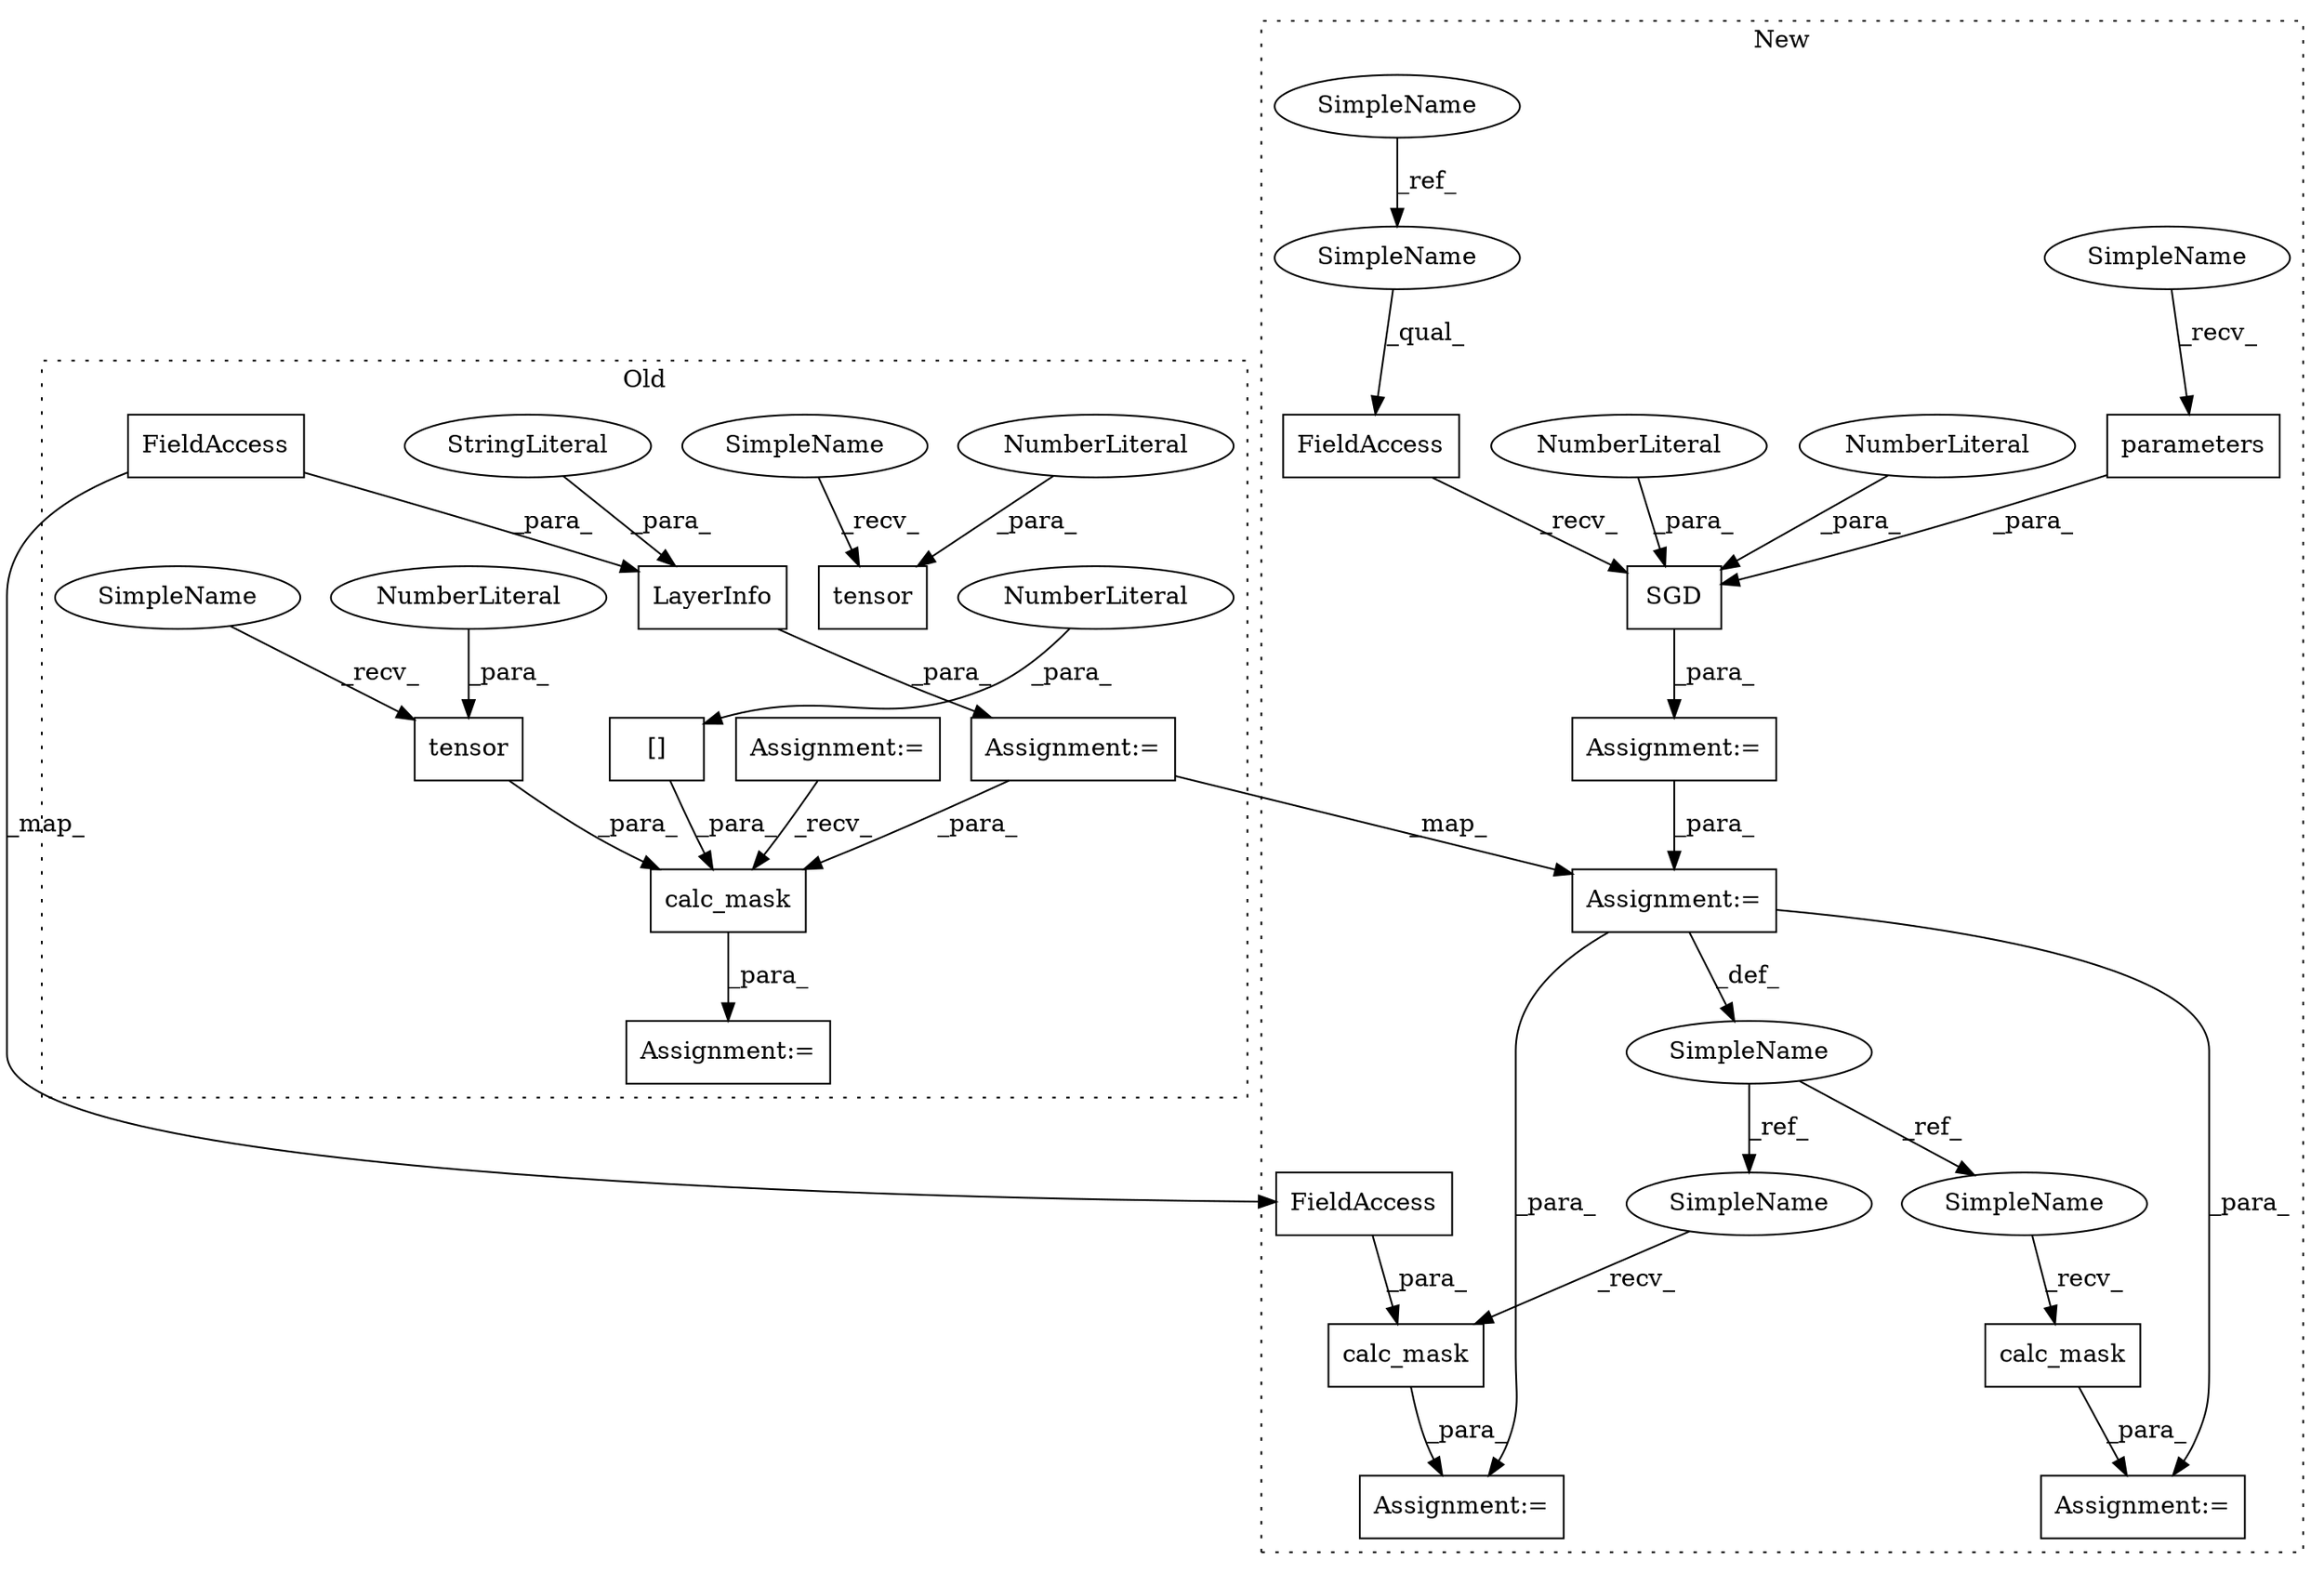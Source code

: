 digraph G {
subgraph cluster0 {
1 [label="LayerInfo" a="32" s="10373,10398" l="10,1" shape="box"];
5 [label="StringLiteral" a="45" s="10383" l="5" shape="ellipse"];
6 [label="calc_mask" a="32" s="10418,10465" l="10,1" shape="box"];
7 [label="[]" a="2" s="10435,10448" l="12,1" shape="box"];
8 [label="NumberLiteral" a="34" s="10447" l="1" shape="ellipse"];
9 [label="tensor" a="32" s="10456,10464" l="7,1" shape="box"];
10 [label="NumberLiteral" a="34" s="10463" l="1" shape="ellipse"];
12 [label="Assignment:=" a="7" s="10339" l="1" shape="box"];
18 [label="tensor" a="32" s="9536,9544" l="7,1" shape="box"];
19 [label="NumberLiteral" a="34" s="9543" l="1" shape="ellipse"];
21 [label="Assignment:=" a="7" s="10410" l="1" shape="box"];
22 [label="Assignment:=" a="7" s="10136" l="1" shape="box"];
27 [label="FieldAccess" a="22" s="10389" l="9" shape="box"];
32 [label="SimpleName" a="42" s="9530" l="5" shape="ellipse"];
33 [label="SimpleName" a="42" s="10450" l="5" shape="ellipse"];
label = "Old";
style="dotted";
}
subgraph cluster1 {
2 [label="calc_mask" a="32" s="9826,9845" l="10,1" shape="box"];
3 [label="SimpleName" a="42" s="9739" l="6" shape="ellipse"];
4 [label="calc_mask" a="32" s="9865,9884" l="10,1" shape="box"];
11 [label="Assignment:=" a="7" s="9745" l="1" shape="box"];
13 [label="SGD" a="32" s="9479,9510" l="4,1" shape="box"];
14 [label="NumberLiteral" a="34" s="9502" l="4" shape="ellipse"];
15 [label="NumberLiteral" a="34" s="9507" l="3" shape="ellipse"];
16 [label="FieldAccess" a="22" s="9467" l="11" shape="box"];
17 [label="SimpleName" a="42" s="8478" l="5" shape="ellipse"];
20 [label="Assignment:=" a="7" s="9857" l="1" shape="box"];
23 [label="Assignment:=" a="7" s="9818" l="1" shape="box"];
24 [label="Assignment:=" a="7" s="9466" l="1" shape="box"];
25 [label="parameters" a="32" s="9489" l="12" shape="box"];
26 [label="FieldAccess" a="22" s="9875" l="9" shape="box"];
28 [label="SimpleName" a="42" s="9483" l="5" shape="ellipse"];
29 [label="SimpleName" a="42" s="9858" l="6" shape="ellipse"];
30 [label="SimpleName" a="42" s="9819" l="6" shape="ellipse"];
31 [label="SimpleName" a="42" s="9467" l="5" shape="ellipse"];
label = "New";
style="dotted";
}
1 -> 12 [label="_para_"];
2 -> 23 [label="_para_"];
3 -> 29 [label="_ref_"];
3 -> 30 [label="_ref_"];
4 -> 20 [label="_para_"];
5 -> 1 [label="_para_"];
6 -> 21 [label="_para_"];
7 -> 6 [label="_para_"];
8 -> 7 [label="_para_"];
9 -> 6 [label="_para_"];
10 -> 9 [label="_para_"];
11 -> 3 [label="_def_"];
11 -> 20 [label="_para_"];
11 -> 23 [label="_para_"];
12 -> 6 [label="_para_"];
12 -> 11 [label="_map_"];
13 -> 24 [label="_para_"];
14 -> 13 [label="_para_"];
15 -> 13 [label="_para_"];
16 -> 13 [label="_recv_"];
17 -> 31 [label="_ref_"];
19 -> 18 [label="_para_"];
22 -> 6 [label="_recv_"];
24 -> 11 [label="_para_"];
25 -> 13 [label="_para_"];
26 -> 4 [label="_para_"];
27 -> 26 [label="_map_"];
27 -> 1 [label="_para_"];
28 -> 25 [label="_recv_"];
29 -> 4 [label="_recv_"];
30 -> 2 [label="_recv_"];
31 -> 16 [label="_qual_"];
32 -> 18 [label="_recv_"];
33 -> 9 [label="_recv_"];
}